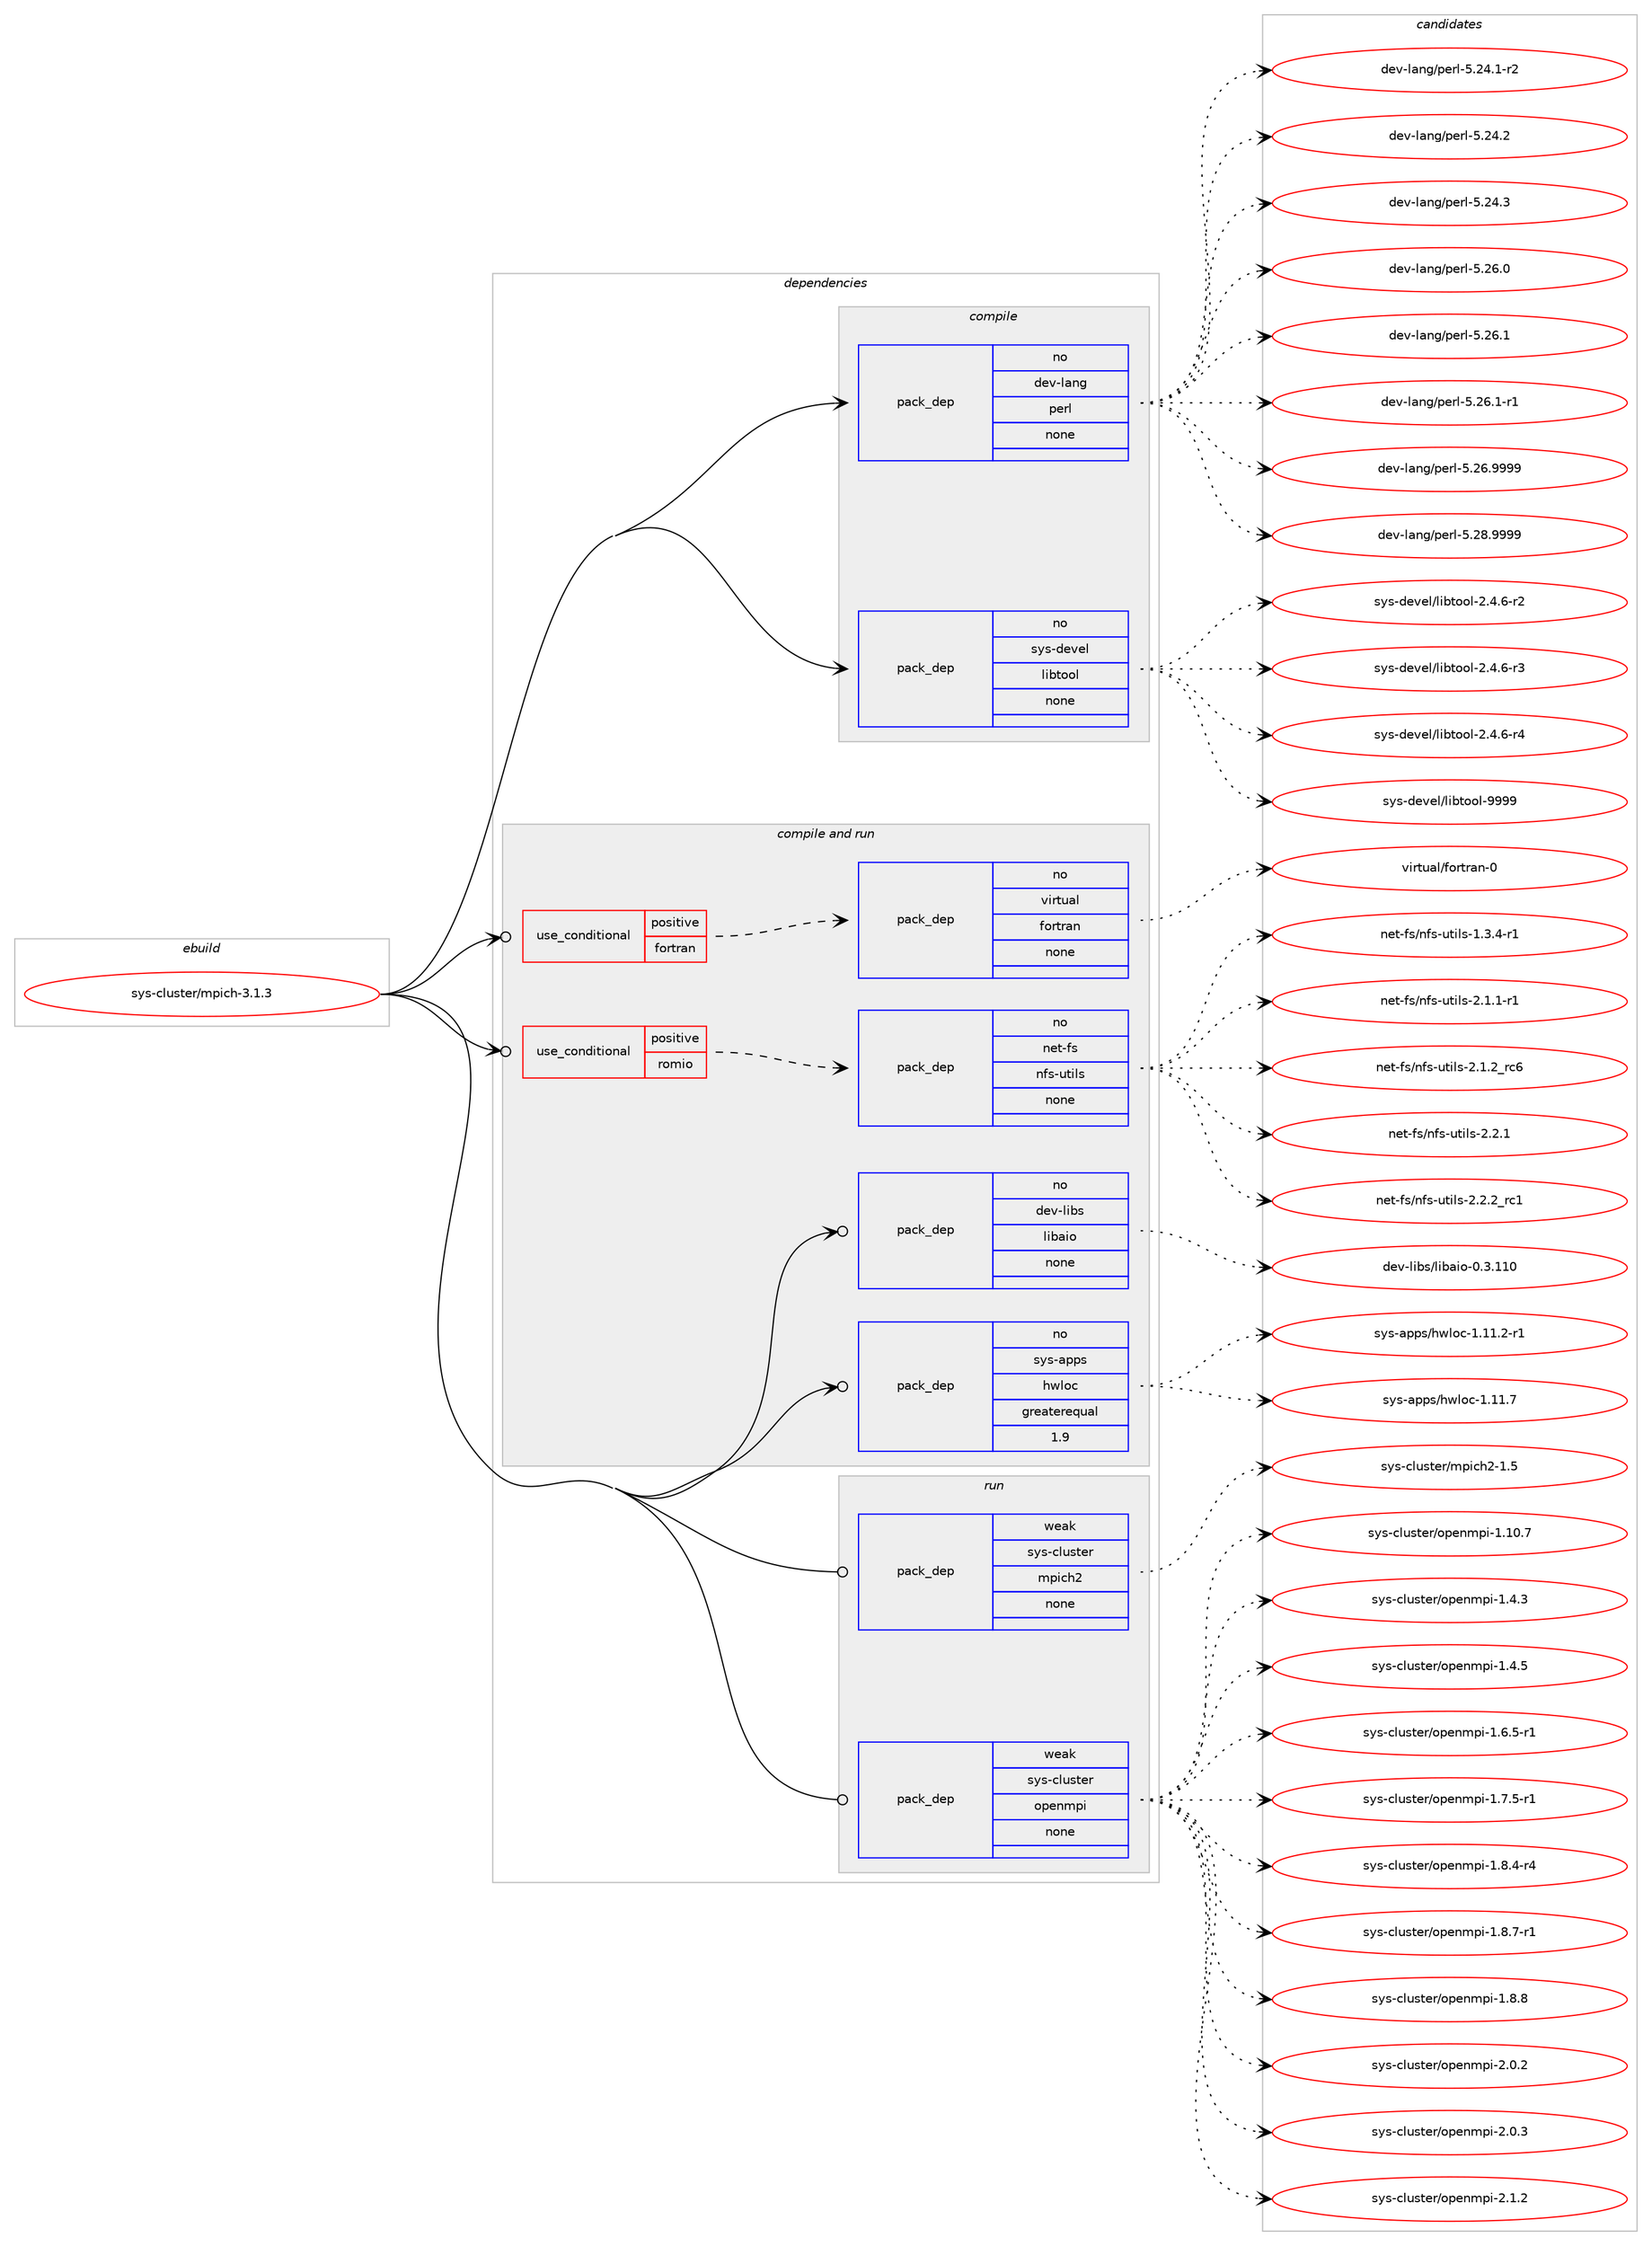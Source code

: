 digraph prolog {

# *************
# Graph options
# *************

newrank=true;
concentrate=true;
compound=true;
graph [rankdir=LR,fontname=Helvetica,fontsize=10,ranksep=1.5];#, ranksep=2.5, nodesep=0.2];
edge  [arrowhead=vee];
node  [fontname=Helvetica,fontsize=10];

# **********
# The ebuild
# **********

subgraph cluster_leftcol {
color=gray;
rank=same;
label=<<i>ebuild</i>>;
id [label="sys-cluster/mpich-3.1.3", color=red, width=4, href="../sys-cluster/mpich-3.1.3.svg"];
}

# ****************
# The dependencies
# ****************

subgraph cluster_midcol {
color=gray;
label=<<i>dependencies</i>>;
subgraph cluster_compile {
fillcolor="#eeeeee";
style=filled;
label=<<i>compile</i>>;
subgraph pack356935 {
dependency480778 [label=<<TABLE BORDER="0" CELLBORDER="1" CELLSPACING="0" CELLPADDING="4" WIDTH="220"><TR><TD ROWSPAN="6" CELLPADDING="30">pack_dep</TD></TR><TR><TD WIDTH="110">no</TD></TR><TR><TD>dev-lang</TD></TR><TR><TD>perl</TD></TR><TR><TD>none</TD></TR><TR><TD></TD></TR></TABLE>>, shape=none, color=blue];
}
id:e -> dependency480778:w [weight=20,style="solid",arrowhead="vee"];
subgraph pack356936 {
dependency480779 [label=<<TABLE BORDER="0" CELLBORDER="1" CELLSPACING="0" CELLPADDING="4" WIDTH="220"><TR><TD ROWSPAN="6" CELLPADDING="30">pack_dep</TD></TR><TR><TD WIDTH="110">no</TD></TR><TR><TD>sys-devel</TD></TR><TR><TD>libtool</TD></TR><TR><TD>none</TD></TR><TR><TD></TD></TR></TABLE>>, shape=none, color=blue];
}
id:e -> dependency480779:w [weight=20,style="solid",arrowhead="vee"];
}
subgraph cluster_compileandrun {
fillcolor="#eeeeee";
style=filled;
label=<<i>compile and run</i>>;
subgraph cond115435 {
dependency480780 [label=<<TABLE BORDER="0" CELLBORDER="1" CELLSPACING="0" CELLPADDING="4"><TR><TD ROWSPAN="3" CELLPADDING="10">use_conditional</TD></TR><TR><TD>positive</TD></TR><TR><TD>fortran</TD></TR></TABLE>>, shape=none, color=red];
subgraph pack356937 {
dependency480781 [label=<<TABLE BORDER="0" CELLBORDER="1" CELLSPACING="0" CELLPADDING="4" WIDTH="220"><TR><TD ROWSPAN="6" CELLPADDING="30">pack_dep</TD></TR><TR><TD WIDTH="110">no</TD></TR><TR><TD>virtual</TD></TR><TR><TD>fortran</TD></TR><TR><TD>none</TD></TR><TR><TD></TD></TR></TABLE>>, shape=none, color=blue];
}
dependency480780:e -> dependency480781:w [weight=20,style="dashed",arrowhead="vee"];
}
id:e -> dependency480780:w [weight=20,style="solid",arrowhead="odotvee"];
subgraph cond115436 {
dependency480782 [label=<<TABLE BORDER="0" CELLBORDER="1" CELLSPACING="0" CELLPADDING="4"><TR><TD ROWSPAN="3" CELLPADDING="10">use_conditional</TD></TR><TR><TD>positive</TD></TR><TR><TD>romio</TD></TR></TABLE>>, shape=none, color=red];
subgraph pack356938 {
dependency480783 [label=<<TABLE BORDER="0" CELLBORDER="1" CELLSPACING="0" CELLPADDING="4" WIDTH="220"><TR><TD ROWSPAN="6" CELLPADDING="30">pack_dep</TD></TR><TR><TD WIDTH="110">no</TD></TR><TR><TD>net-fs</TD></TR><TR><TD>nfs-utils</TD></TR><TR><TD>none</TD></TR><TR><TD></TD></TR></TABLE>>, shape=none, color=blue];
}
dependency480782:e -> dependency480783:w [weight=20,style="dashed",arrowhead="vee"];
}
id:e -> dependency480782:w [weight=20,style="solid",arrowhead="odotvee"];
subgraph pack356939 {
dependency480784 [label=<<TABLE BORDER="0" CELLBORDER="1" CELLSPACING="0" CELLPADDING="4" WIDTH="220"><TR><TD ROWSPAN="6" CELLPADDING="30">pack_dep</TD></TR><TR><TD WIDTH="110">no</TD></TR><TR><TD>dev-libs</TD></TR><TR><TD>libaio</TD></TR><TR><TD>none</TD></TR><TR><TD></TD></TR></TABLE>>, shape=none, color=blue];
}
id:e -> dependency480784:w [weight=20,style="solid",arrowhead="odotvee"];
subgraph pack356940 {
dependency480785 [label=<<TABLE BORDER="0" CELLBORDER="1" CELLSPACING="0" CELLPADDING="4" WIDTH="220"><TR><TD ROWSPAN="6" CELLPADDING="30">pack_dep</TD></TR><TR><TD WIDTH="110">no</TD></TR><TR><TD>sys-apps</TD></TR><TR><TD>hwloc</TD></TR><TR><TD>greaterequal</TD></TR><TR><TD>1.9</TD></TR></TABLE>>, shape=none, color=blue];
}
id:e -> dependency480785:w [weight=20,style="solid",arrowhead="odotvee"];
}
subgraph cluster_run {
fillcolor="#eeeeee";
style=filled;
label=<<i>run</i>>;
subgraph pack356941 {
dependency480786 [label=<<TABLE BORDER="0" CELLBORDER="1" CELLSPACING="0" CELLPADDING="4" WIDTH="220"><TR><TD ROWSPAN="6" CELLPADDING="30">pack_dep</TD></TR><TR><TD WIDTH="110">weak</TD></TR><TR><TD>sys-cluster</TD></TR><TR><TD>mpich2</TD></TR><TR><TD>none</TD></TR><TR><TD></TD></TR></TABLE>>, shape=none, color=blue];
}
id:e -> dependency480786:w [weight=20,style="solid",arrowhead="odot"];
subgraph pack356942 {
dependency480787 [label=<<TABLE BORDER="0" CELLBORDER="1" CELLSPACING="0" CELLPADDING="4" WIDTH="220"><TR><TD ROWSPAN="6" CELLPADDING="30">pack_dep</TD></TR><TR><TD WIDTH="110">weak</TD></TR><TR><TD>sys-cluster</TD></TR><TR><TD>openmpi</TD></TR><TR><TD>none</TD></TR><TR><TD></TD></TR></TABLE>>, shape=none, color=blue];
}
id:e -> dependency480787:w [weight=20,style="solid",arrowhead="odot"];
}
}

# **************
# The candidates
# **************

subgraph cluster_choices {
rank=same;
color=gray;
label=<<i>candidates</i>>;

subgraph choice356935 {
color=black;
nodesep=1;
choice100101118451089711010347112101114108455346505246494511450 [label="dev-lang/perl-5.24.1-r2", color=red, width=4,href="../dev-lang/perl-5.24.1-r2.svg"];
choice10010111845108971101034711210111410845534650524650 [label="dev-lang/perl-5.24.2", color=red, width=4,href="../dev-lang/perl-5.24.2.svg"];
choice10010111845108971101034711210111410845534650524651 [label="dev-lang/perl-5.24.3", color=red, width=4,href="../dev-lang/perl-5.24.3.svg"];
choice10010111845108971101034711210111410845534650544648 [label="dev-lang/perl-5.26.0", color=red, width=4,href="../dev-lang/perl-5.26.0.svg"];
choice10010111845108971101034711210111410845534650544649 [label="dev-lang/perl-5.26.1", color=red, width=4,href="../dev-lang/perl-5.26.1.svg"];
choice100101118451089711010347112101114108455346505446494511449 [label="dev-lang/perl-5.26.1-r1", color=red, width=4,href="../dev-lang/perl-5.26.1-r1.svg"];
choice10010111845108971101034711210111410845534650544657575757 [label="dev-lang/perl-5.26.9999", color=red, width=4,href="../dev-lang/perl-5.26.9999.svg"];
choice10010111845108971101034711210111410845534650564657575757 [label="dev-lang/perl-5.28.9999", color=red, width=4,href="../dev-lang/perl-5.28.9999.svg"];
dependency480778:e -> choice100101118451089711010347112101114108455346505246494511450:w [style=dotted,weight="100"];
dependency480778:e -> choice10010111845108971101034711210111410845534650524650:w [style=dotted,weight="100"];
dependency480778:e -> choice10010111845108971101034711210111410845534650524651:w [style=dotted,weight="100"];
dependency480778:e -> choice10010111845108971101034711210111410845534650544648:w [style=dotted,weight="100"];
dependency480778:e -> choice10010111845108971101034711210111410845534650544649:w [style=dotted,weight="100"];
dependency480778:e -> choice100101118451089711010347112101114108455346505446494511449:w [style=dotted,weight="100"];
dependency480778:e -> choice10010111845108971101034711210111410845534650544657575757:w [style=dotted,weight="100"];
dependency480778:e -> choice10010111845108971101034711210111410845534650564657575757:w [style=dotted,weight="100"];
}
subgraph choice356936 {
color=black;
nodesep=1;
choice1151211154510010111810110847108105981161111111084550465246544511450 [label="sys-devel/libtool-2.4.6-r2", color=red, width=4,href="../sys-devel/libtool-2.4.6-r2.svg"];
choice1151211154510010111810110847108105981161111111084550465246544511451 [label="sys-devel/libtool-2.4.6-r3", color=red, width=4,href="../sys-devel/libtool-2.4.6-r3.svg"];
choice1151211154510010111810110847108105981161111111084550465246544511452 [label="sys-devel/libtool-2.4.6-r4", color=red, width=4,href="../sys-devel/libtool-2.4.6-r4.svg"];
choice1151211154510010111810110847108105981161111111084557575757 [label="sys-devel/libtool-9999", color=red, width=4,href="../sys-devel/libtool-9999.svg"];
dependency480779:e -> choice1151211154510010111810110847108105981161111111084550465246544511450:w [style=dotted,weight="100"];
dependency480779:e -> choice1151211154510010111810110847108105981161111111084550465246544511451:w [style=dotted,weight="100"];
dependency480779:e -> choice1151211154510010111810110847108105981161111111084550465246544511452:w [style=dotted,weight="100"];
dependency480779:e -> choice1151211154510010111810110847108105981161111111084557575757:w [style=dotted,weight="100"];
}
subgraph choice356937 {
color=black;
nodesep=1;
choice1181051141161179710847102111114116114971104548 [label="virtual/fortran-0", color=red, width=4,href="../virtual/fortran-0.svg"];
dependency480781:e -> choice1181051141161179710847102111114116114971104548:w [style=dotted,weight="100"];
}
subgraph choice356938 {
color=black;
nodesep=1;
choice1101011164510211547110102115451171161051081154549465146524511449 [label="net-fs/nfs-utils-1.3.4-r1", color=red, width=4,href="../net-fs/nfs-utils-1.3.4-r1.svg"];
choice1101011164510211547110102115451171161051081154550464946494511449 [label="net-fs/nfs-utils-2.1.1-r1", color=red, width=4,href="../net-fs/nfs-utils-2.1.1-r1.svg"];
choice110101116451021154711010211545117116105108115455046494650951149954 [label="net-fs/nfs-utils-2.1.2_rc6", color=red, width=4,href="../net-fs/nfs-utils-2.1.2_rc6.svg"];
choice110101116451021154711010211545117116105108115455046504649 [label="net-fs/nfs-utils-2.2.1", color=red, width=4,href="../net-fs/nfs-utils-2.2.1.svg"];
choice110101116451021154711010211545117116105108115455046504650951149949 [label="net-fs/nfs-utils-2.2.2_rc1", color=red, width=4,href="../net-fs/nfs-utils-2.2.2_rc1.svg"];
dependency480783:e -> choice1101011164510211547110102115451171161051081154549465146524511449:w [style=dotted,weight="100"];
dependency480783:e -> choice1101011164510211547110102115451171161051081154550464946494511449:w [style=dotted,weight="100"];
dependency480783:e -> choice110101116451021154711010211545117116105108115455046494650951149954:w [style=dotted,weight="100"];
dependency480783:e -> choice110101116451021154711010211545117116105108115455046504649:w [style=dotted,weight="100"];
dependency480783:e -> choice110101116451021154711010211545117116105108115455046504650951149949:w [style=dotted,weight="100"];
}
subgraph choice356939 {
color=black;
nodesep=1;
choice10010111845108105981154710810598971051114548465146494948 [label="dev-libs/libaio-0.3.110", color=red, width=4,href="../dev-libs/libaio-0.3.110.svg"];
dependency480784:e -> choice10010111845108105981154710810598971051114548465146494948:w [style=dotted,weight="100"];
}
subgraph choice356940 {
color=black;
nodesep=1;
choice11512111545971121121154710411910811199454946494946504511449 [label="sys-apps/hwloc-1.11.2-r1", color=red, width=4,href="../sys-apps/hwloc-1.11.2-r1.svg"];
choice1151211154597112112115471041191081119945494649494655 [label="sys-apps/hwloc-1.11.7", color=red, width=4,href="../sys-apps/hwloc-1.11.7.svg"];
dependency480785:e -> choice11512111545971121121154710411910811199454946494946504511449:w [style=dotted,weight="100"];
dependency480785:e -> choice1151211154597112112115471041191081119945494649494655:w [style=dotted,weight="100"];
}
subgraph choice356941 {
color=black;
nodesep=1;
choice115121115459910811711511610111447109112105991045045494653 [label="sys-cluster/mpich2-1.5", color=red, width=4,href="../sys-cluster/mpich2-1.5.svg"];
dependency480786:e -> choice115121115459910811711511610111447109112105991045045494653:w [style=dotted,weight="100"];
}
subgraph choice356942 {
color=black;
nodesep=1;
choice11512111545991081171151161011144711111210111010911210545494649484655 [label="sys-cluster/openmpi-1.10.7", color=red, width=4,href="../sys-cluster/openmpi-1.10.7.svg"];
choice115121115459910811711511610111447111112101110109112105454946524651 [label="sys-cluster/openmpi-1.4.3", color=red, width=4,href="../sys-cluster/openmpi-1.4.3.svg"];
choice115121115459910811711511610111447111112101110109112105454946524653 [label="sys-cluster/openmpi-1.4.5", color=red, width=4,href="../sys-cluster/openmpi-1.4.5.svg"];
choice1151211154599108117115116101114471111121011101091121054549465446534511449 [label="sys-cluster/openmpi-1.6.5-r1", color=red, width=4,href="../sys-cluster/openmpi-1.6.5-r1.svg"];
choice1151211154599108117115116101114471111121011101091121054549465546534511449 [label="sys-cluster/openmpi-1.7.5-r1", color=red, width=4,href="../sys-cluster/openmpi-1.7.5-r1.svg"];
choice1151211154599108117115116101114471111121011101091121054549465646524511452 [label="sys-cluster/openmpi-1.8.4-r4", color=red, width=4,href="../sys-cluster/openmpi-1.8.4-r4.svg"];
choice1151211154599108117115116101114471111121011101091121054549465646554511449 [label="sys-cluster/openmpi-1.8.7-r1", color=red, width=4,href="../sys-cluster/openmpi-1.8.7-r1.svg"];
choice115121115459910811711511610111447111112101110109112105454946564656 [label="sys-cluster/openmpi-1.8.8", color=red, width=4,href="../sys-cluster/openmpi-1.8.8.svg"];
choice115121115459910811711511610111447111112101110109112105455046484650 [label="sys-cluster/openmpi-2.0.2", color=red, width=4,href="../sys-cluster/openmpi-2.0.2.svg"];
choice115121115459910811711511610111447111112101110109112105455046484651 [label="sys-cluster/openmpi-2.0.3", color=red, width=4,href="../sys-cluster/openmpi-2.0.3.svg"];
choice115121115459910811711511610111447111112101110109112105455046494650 [label="sys-cluster/openmpi-2.1.2", color=red, width=4,href="../sys-cluster/openmpi-2.1.2.svg"];
dependency480787:e -> choice11512111545991081171151161011144711111210111010911210545494649484655:w [style=dotted,weight="100"];
dependency480787:e -> choice115121115459910811711511610111447111112101110109112105454946524651:w [style=dotted,weight="100"];
dependency480787:e -> choice115121115459910811711511610111447111112101110109112105454946524653:w [style=dotted,weight="100"];
dependency480787:e -> choice1151211154599108117115116101114471111121011101091121054549465446534511449:w [style=dotted,weight="100"];
dependency480787:e -> choice1151211154599108117115116101114471111121011101091121054549465546534511449:w [style=dotted,weight="100"];
dependency480787:e -> choice1151211154599108117115116101114471111121011101091121054549465646524511452:w [style=dotted,weight="100"];
dependency480787:e -> choice1151211154599108117115116101114471111121011101091121054549465646554511449:w [style=dotted,weight="100"];
dependency480787:e -> choice115121115459910811711511610111447111112101110109112105454946564656:w [style=dotted,weight="100"];
dependency480787:e -> choice115121115459910811711511610111447111112101110109112105455046484650:w [style=dotted,weight="100"];
dependency480787:e -> choice115121115459910811711511610111447111112101110109112105455046484651:w [style=dotted,weight="100"];
dependency480787:e -> choice115121115459910811711511610111447111112101110109112105455046494650:w [style=dotted,weight="100"];
}
}

}
